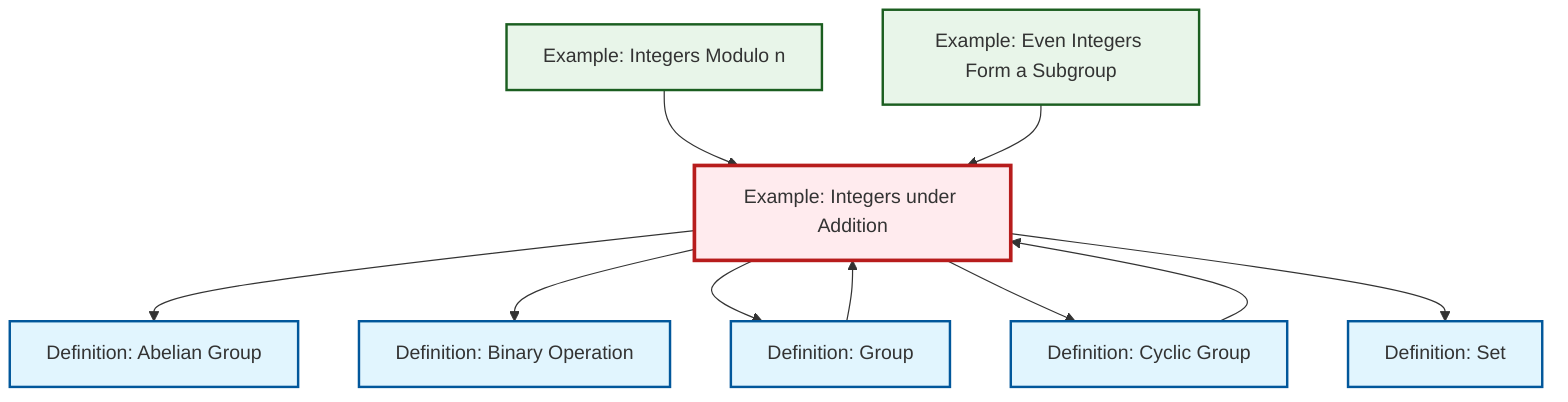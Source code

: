 graph TD
    classDef definition fill:#e1f5fe,stroke:#01579b,stroke-width:2px
    classDef theorem fill:#f3e5f5,stroke:#4a148c,stroke-width:2px
    classDef axiom fill:#fff3e0,stroke:#e65100,stroke-width:2px
    classDef example fill:#e8f5e9,stroke:#1b5e20,stroke-width:2px
    classDef current fill:#ffebee,stroke:#b71c1c,stroke-width:3px
    ex-quotient-integers-mod-n["Example: Integers Modulo n"]:::example
    ex-even-integers-subgroup["Example: Even Integers Form a Subgroup"]:::example
    def-cyclic-group["Definition: Cyclic Group"]:::definition
    def-set["Definition: Set"]:::definition
    ex-integers-addition["Example: Integers under Addition"]:::example
    def-group["Definition: Group"]:::definition
    def-abelian-group["Definition: Abelian Group"]:::definition
    def-binary-operation["Definition: Binary Operation"]:::definition
    ex-quotient-integers-mod-n --> ex-integers-addition
    def-cyclic-group --> ex-integers-addition
    ex-integers-addition --> def-abelian-group
    ex-integers-addition --> def-binary-operation
    ex-integers-addition --> def-group
    ex-integers-addition --> def-cyclic-group
    ex-even-integers-subgroup --> ex-integers-addition
    def-group --> ex-integers-addition
    ex-integers-addition --> def-set
    class ex-integers-addition current